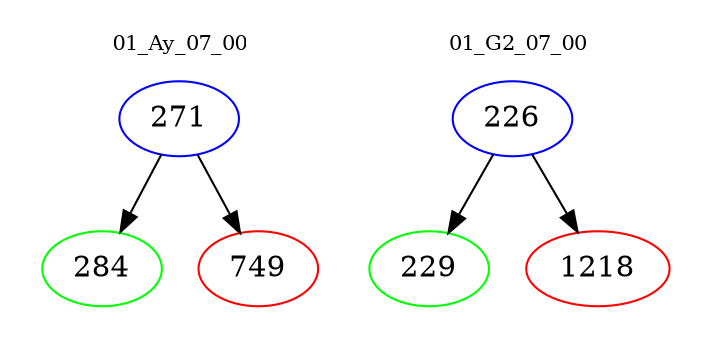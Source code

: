 digraph{
subgraph cluster_0 {
color = white
label = "01_Ay_07_00";
fontsize=10;
T0_271 [label="271", color="blue"]
T0_271 -> T0_284 [color="black"]
T0_284 [label="284", color="green"]
T0_271 -> T0_749 [color="black"]
T0_749 [label="749", color="red"]
}
subgraph cluster_1 {
color = white
label = "01_G2_07_00";
fontsize=10;
T1_226 [label="226", color="blue"]
T1_226 -> T1_229 [color="black"]
T1_229 [label="229", color="green"]
T1_226 -> T1_1218 [color="black"]
T1_1218 [label="1218", color="red"]
}
}
